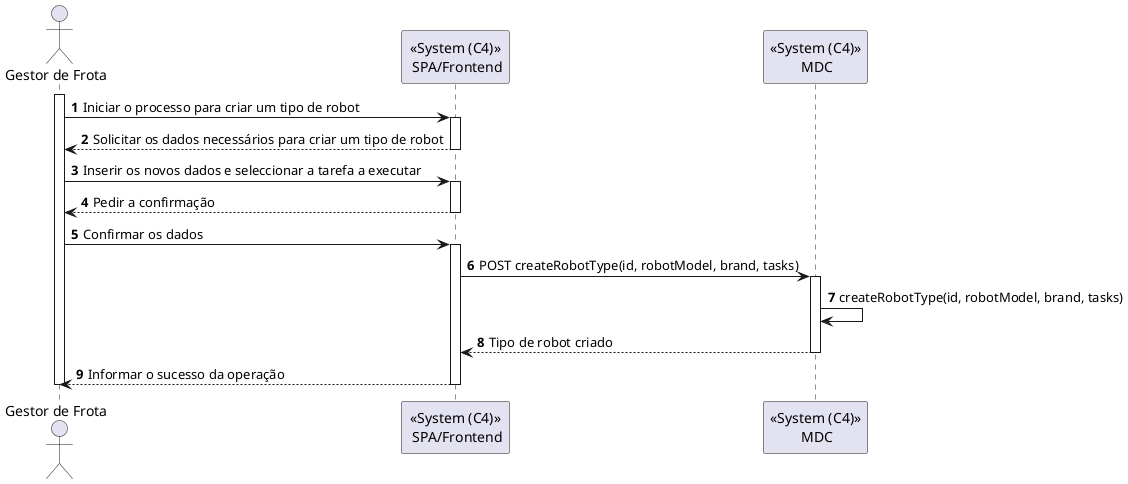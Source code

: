 @startuml
autonumber
actor "Gestor de Frota" as GF

participant "<<System (C4)>>\n SPA/Frontend" as SPA
participant "<<System (C4)>>\n MDC" as MDC

activate GF

GF -> SPA : Iniciar o processo para criar um tipo de robot
activate SPA
SPA --> GF : Solicitar os dados necessários para criar um tipo de robot 
deactivate SPA

GF -> SPA : Inserir os novos dados e seleccionar a tarefa a executar
activate SPA
SPA --> GF : Pedir a confirmação 
deactivate SPA

GF -> SPA : Confirmar os dados
activate SPA
SPA -> MDC : POST createRobotType(id, robotModel, brand, tasks)
activate MDC
MDC -> MDC : createRobotType(id, robotModel, brand, tasks)
MDC --> SPA : Tipo de robot criado
deactivate MDC
SPA --> GF : Informar o sucesso da operação
deactivate SPA

deactivate GF

@enduml